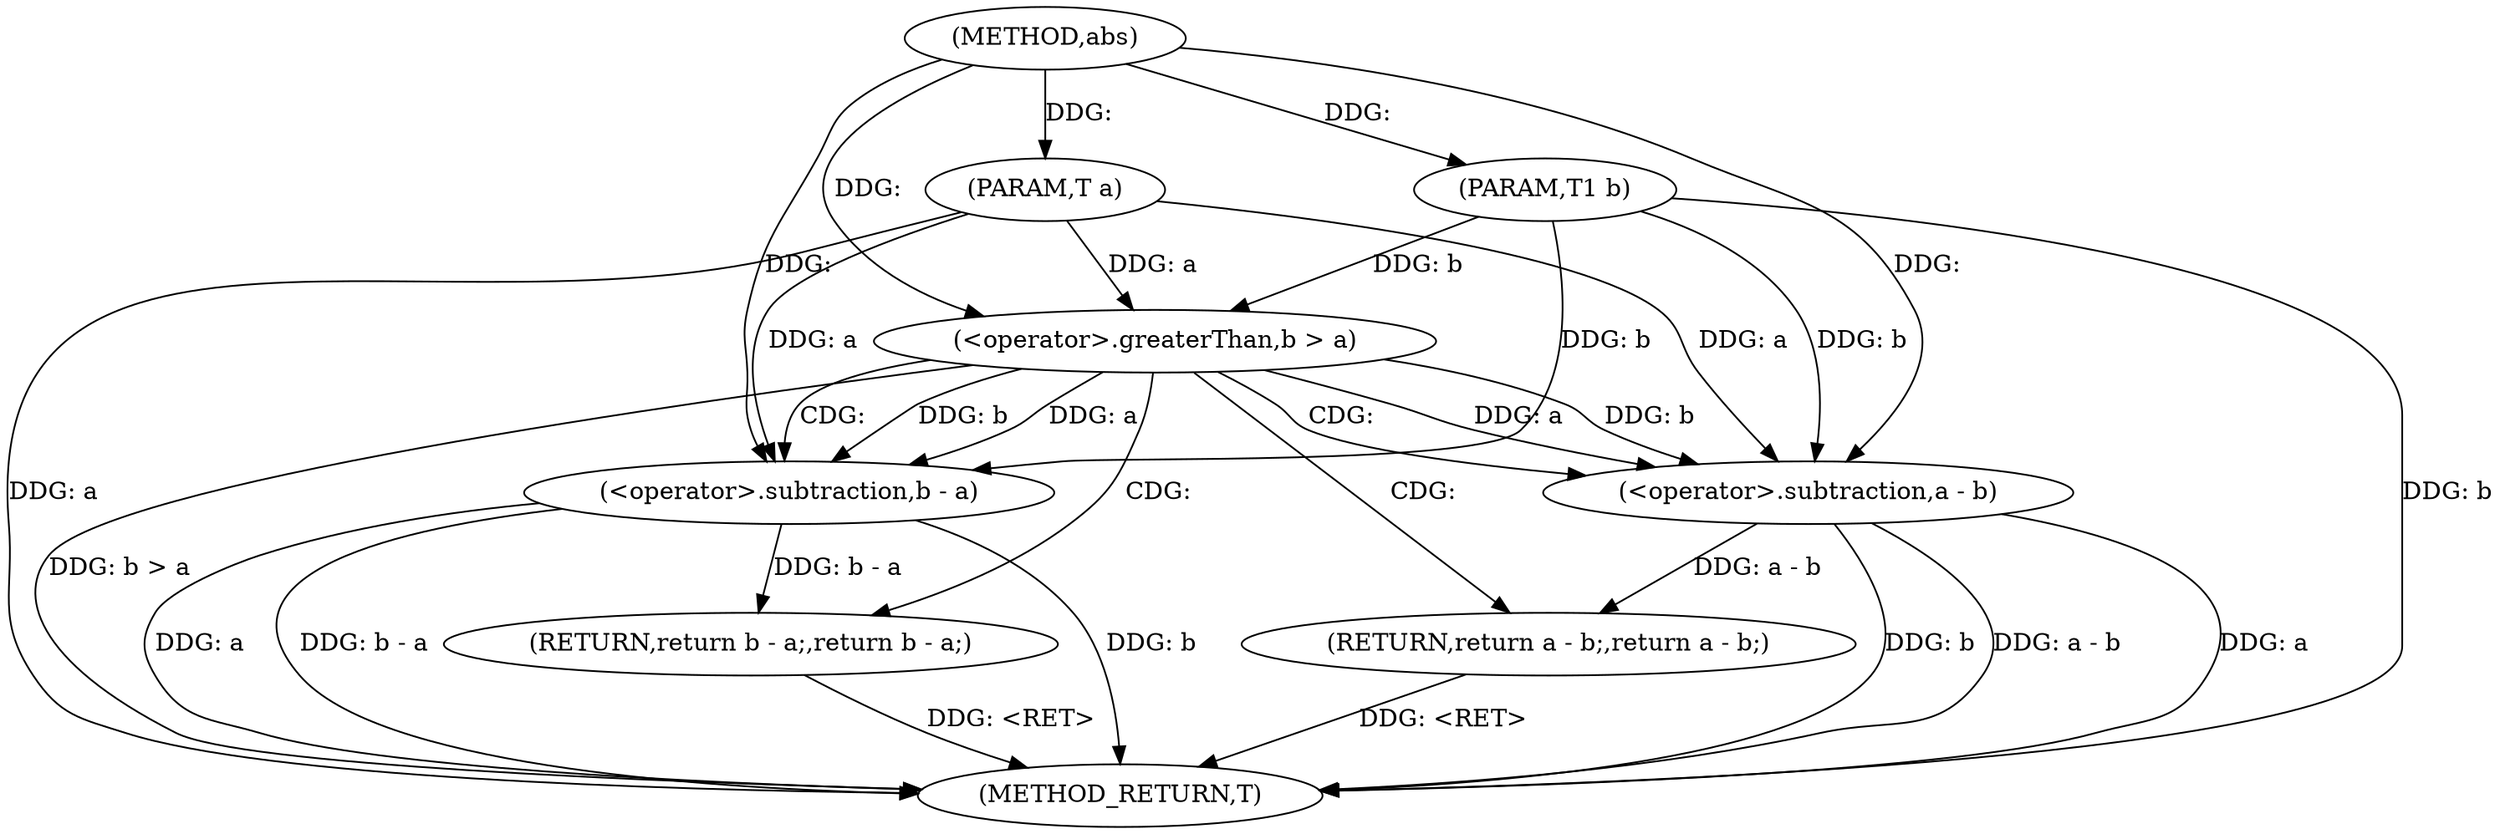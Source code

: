 digraph "abs" {  
"1000104" [label = "(METHOD,abs)" ]
"1000120" [label = "(METHOD_RETURN,T)" ]
"1000105" [label = "(PARAM,T a)" ]
"1000106" [label = "(PARAM,T1 b)" ]
"1000116" [label = "(RETURN,return a - b;,return a - b;)" ]
"1000109" [label = "(<operator>.greaterThan,b > a)" ]
"1000112" [label = "(RETURN,return b - a;,return b - a;)" ]
"1000117" [label = "(<operator>.subtraction,a - b)" ]
"1000113" [label = "(<operator>.subtraction,b - a)" ]
  "1000116" -> "1000120"  [ label = "DDG: <RET>"] 
  "1000105" -> "1000120"  [ label = "DDG: a"] 
  "1000106" -> "1000120"  [ label = "DDG: b"] 
  "1000109" -> "1000120"  [ label = "DDG: b > a"] 
  "1000117" -> "1000120"  [ label = "DDG: a"] 
  "1000117" -> "1000120"  [ label = "DDG: b"] 
  "1000117" -> "1000120"  [ label = "DDG: a - b"] 
  "1000113" -> "1000120"  [ label = "DDG: b"] 
  "1000113" -> "1000120"  [ label = "DDG: a"] 
  "1000113" -> "1000120"  [ label = "DDG: b - a"] 
  "1000112" -> "1000120"  [ label = "DDG: <RET>"] 
  "1000104" -> "1000105"  [ label = "DDG: "] 
  "1000104" -> "1000106"  [ label = "DDG: "] 
  "1000117" -> "1000116"  [ label = "DDG: a - b"] 
  "1000113" -> "1000112"  [ label = "DDG: b - a"] 
  "1000106" -> "1000109"  [ label = "DDG: b"] 
  "1000104" -> "1000109"  [ label = "DDG: "] 
  "1000105" -> "1000109"  [ label = "DDG: a"] 
  "1000109" -> "1000117"  [ label = "DDG: a"] 
  "1000105" -> "1000117"  [ label = "DDG: a"] 
  "1000104" -> "1000117"  [ label = "DDG: "] 
  "1000109" -> "1000117"  [ label = "DDG: b"] 
  "1000106" -> "1000117"  [ label = "DDG: b"] 
  "1000109" -> "1000113"  [ label = "DDG: b"] 
  "1000106" -> "1000113"  [ label = "DDG: b"] 
  "1000104" -> "1000113"  [ label = "DDG: "] 
  "1000109" -> "1000113"  [ label = "DDG: a"] 
  "1000105" -> "1000113"  [ label = "DDG: a"] 
  "1000109" -> "1000112"  [ label = "CDG: "] 
  "1000109" -> "1000117"  [ label = "CDG: "] 
  "1000109" -> "1000116"  [ label = "CDG: "] 
  "1000109" -> "1000113"  [ label = "CDG: "] 
}
